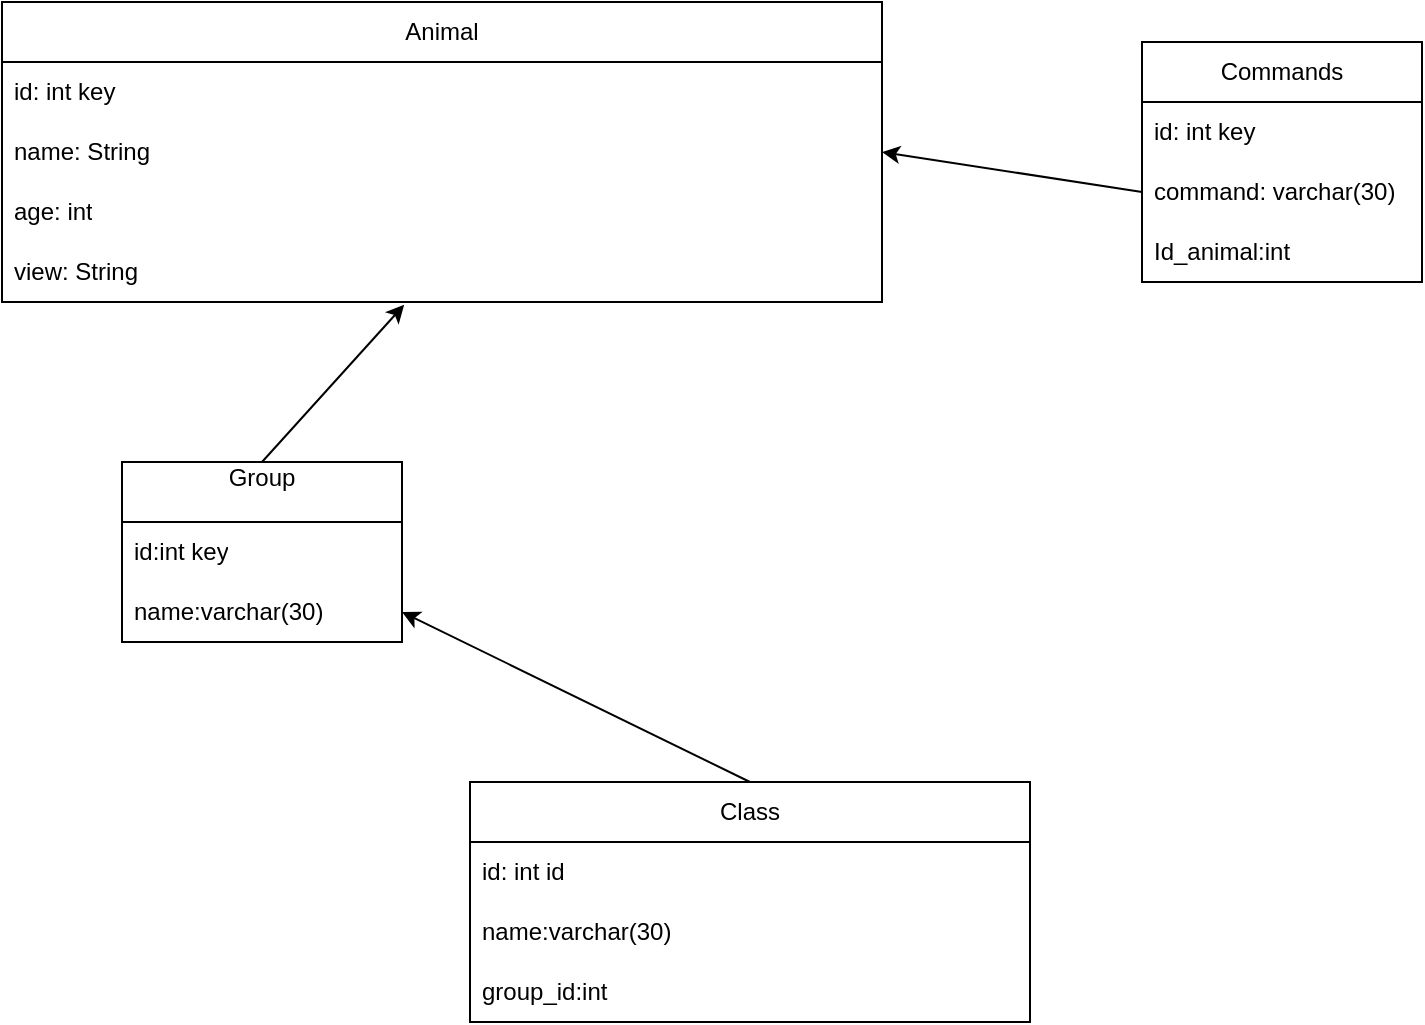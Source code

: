 <mxfile version="24.7.16">
  <diagram name="Страница — 1" id="2_qslBY2tPvM18nzLAwd">
    <mxGraphModel dx="1002" dy="614" grid="1" gridSize="10" guides="1" tooltips="1" connect="1" arrows="1" fold="1" page="1" pageScale="1" pageWidth="827" pageHeight="1169" math="0" shadow="0">
      <root>
        <mxCell id="0" />
        <mxCell id="1" parent="0" />
        <mxCell id="PpccMAspLnC4_Pg0ENqy-1" value="Animal" style="swimlane;fontStyle=0;childLayout=stackLayout;horizontal=1;startSize=30;horizontalStack=0;resizeParent=1;resizeParentMax=0;resizeLast=0;collapsible=1;marginBottom=0;whiteSpace=wrap;html=1;" parent="1" vertex="1">
          <mxGeometry x="40" y="10" width="440" height="150" as="geometry" />
        </mxCell>
        <mxCell id="HUdI_nrYkWrWbqGwcj8R-1" value="id: int key" style="text;strokeColor=none;fillColor=none;align=left;verticalAlign=middle;spacingLeft=4;spacingRight=4;overflow=hidden;points=[[0,0.5],[1,0.5]];portConstraint=eastwest;rotatable=0;whiteSpace=wrap;html=1;" parent="PpccMAspLnC4_Pg0ENqy-1" vertex="1">
          <mxGeometry y="30" width="440" height="30" as="geometry" />
        </mxCell>
        <mxCell id="HUdI_nrYkWrWbqGwcj8R-2" value="name: String" style="text;strokeColor=none;fillColor=none;align=left;verticalAlign=middle;spacingLeft=4;spacingRight=4;overflow=hidden;points=[[0,0.5],[1,0.5]];portConstraint=eastwest;rotatable=0;whiteSpace=wrap;html=1;" parent="PpccMAspLnC4_Pg0ENqy-1" vertex="1">
          <mxGeometry y="60" width="440" height="30" as="geometry" />
        </mxCell>
        <mxCell id="PpccMAspLnC4_Pg0ENqy-3" value="age: int" style="text;strokeColor=none;fillColor=none;align=left;verticalAlign=middle;spacingLeft=4;spacingRight=4;overflow=hidden;points=[[0,0.5],[1,0.5]];portConstraint=eastwest;rotatable=0;whiteSpace=wrap;html=1;" parent="PpccMAspLnC4_Pg0ENqy-1" vertex="1">
          <mxGeometry y="90" width="440" height="30" as="geometry" />
        </mxCell>
        <mxCell id="PpccMAspLnC4_Pg0ENqy-4" value="view: String" style="text;strokeColor=none;fillColor=none;align=left;verticalAlign=middle;spacingLeft=4;spacingRight=4;overflow=hidden;points=[[0,0.5],[1,0.5]];portConstraint=eastwest;rotatable=0;whiteSpace=wrap;html=1;" parent="PpccMAspLnC4_Pg0ENqy-1" vertex="1">
          <mxGeometry y="120" width="440" height="30" as="geometry" />
        </mxCell>
        <mxCell id="GjsW50D16LN58cx6IZ5U-5" value="Commands" style="swimlane;fontStyle=0;childLayout=stackLayout;horizontal=1;startSize=30;horizontalStack=0;resizeParent=1;resizeParentMax=0;resizeLast=0;collapsible=1;marginBottom=0;whiteSpace=wrap;html=1;" parent="1" vertex="1">
          <mxGeometry x="610" y="30" width="140" height="120" as="geometry" />
        </mxCell>
        <mxCell id="GjsW50D16LN58cx6IZ5U-6" value="id: int key" style="text;strokeColor=none;fillColor=none;align=left;verticalAlign=middle;spacingLeft=4;spacingRight=4;overflow=hidden;points=[[0,0.5],[1,0.5]];portConstraint=eastwest;rotatable=0;whiteSpace=wrap;html=1;" parent="GjsW50D16LN58cx6IZ5U-5" vertex="1">
          <mxGeometry y="30" width="140" height="30" as="geometry" />
        </mxCell>
        <mxCell id="GjsW50D16LN58cx6IZ5U-7" value="command: varchar(30)" style="text;strokeColor=none;fillColor=none;align=left;verticalAlign=middle;spacingLeft=4;spacingRight=4;overflow=hidden;points=[[0,0.5],[1,0.5]];portConstraint=eastwest;rotatable=0;whiteSpace=wrap;html=1;" parent="GjsW50D16LN58cx6IZ5U-5" vertex="1">
          <mxGeometry y="60" width="140" height="30" as="geometry" />
        </mxCell>
        <mxCell id="GjsW50D16LN58cx6IZ5U-8" value="Id_animal:int" style="text;strokeColor=none;fillColor=none;align=left;verticalAlign=middle;spacingLeft=4;spacingRight=4;overflow=hidden;points=[[0,0.5],[1,0.5]];portConstraint=eastwest;rotatable=0;whiteSpace=wrap;html=1;" parent="GjsW50D16LN58cx6IZ5U-5" vertex="1">
          <mxGeometry y="90" width="140" height="30" as="geometry" />
        </mxCell>
        <mxCell id="GjsW50D16LN58cx6IZ5U-10" value="&lt;div&gt;Class&lt;/div&gt;" style="swimlane;fontStyle=0;childLayout=stackLayout;horizontal=1;startSize=30;horizontalStack=0;resizeParent=1;resizeParentMax=0;resizeLast=0;collapsible=1;marginBottom=0;whiteSpace=wrap;html=1;" parent="1" vertex="1">
          <mxGeometry x="274" y="400" width="280" height="120" as="geometry" />
        </mxCell>
        <mxCell id="GjsW50D16LN58cx6IZ5U-11" value="id: int id" style="text;strokeColor=none;fillColor=none;align=left;verticalAlign=middle;spacingLeft=4;spacingRight=4;overflow=hidden;points=[[0,0.5],[1,0.5]];portConstraint=eastwest;rotatable=0;whiteSpace=wrap;html=1;" parent="GjsW50D16LN58cx6IZ5U-10" vertex="1">
          <mxGeometry y="30" width="280" height="30" as="geometry" />
        </mxCell>
        <mxCell id="GjsW50D16LN58cx6IZ5U-12" value="name:varchar(30)" style="text;strokeColor=none;fillColor=none;align=left;verticalAlign=middle;spacingLeft=4;spacingRight=4;overflow=hidden;points=[[0,0.5],[1,0.5]];portConstraint=eastwest;rotatable=0;whiteSpace=wrap;html=1;" parent="GjsW50D16LN58cx6IZ5U-10" vertex="1">
          <mxGeometry y="60" width="280" height="30" as="geometry" />
        </mxCell>
        <mxCell id="GjsW50D16LN58cx6IZ5U-13" value="group_id:int" style="text;strokeColor=none;fillColor=none;align=left;verticalAlign=middle;spacingLeft=4;spacingRight=4;overflow=hidden;points=[[0,0.5],[1,0.5]];portConstraint=eastwest;rotatable=0;whiteSpace=wrap;html=1;" parent="GjsW50D16LN58cx6IZ5U-10" vertex="1">
          <mxGeometry y="90" width="280" height="30" as="geometry" />
        </mxCell>
        <mxCell id="GjsW50D16LN58cx6IZ5U-18" value="" style="endArrow=classic;html=1;rounded=0;entryX=1;entryY=0.5;entryDx=0;entryDy=0;exitX=0;exitY=0.5;exitDx=0;exitDy=0;" parent="1" source="GjsW50D16LN58cx6IZ5U-7" target="HUdI_nrYkWrWbqGwcj8R-2" edge="1">
          <mxGeometry width="50" height="50" relative="1" as="geometry">
            <mxPoint x="510" y="110" as="sourcePoint" />
            <mxPoint x="560" y="60" as="targetPoint" />
          </mxGeometry>
        </mxCell>
        <mxCell id="ww1OzPohysRuy4voFi_L-1" value="Group&lt;div&gt;&lt;br&gt;&lt;/div&gt;" style="swimlane;fontStyle=0;childLayout=stackLayout;horizontal=1;startSize=30;horizontalStack=0;resizeParent=1;resizeParentMax=0;resizeLast=0;collapsible=1;marginBottom=0;whiteSpace=wrap;html=1;" vertex="1" parent="1">
          <mxGeometry x="100" y="240" width="140" height="90" as="geometry" />
        </mxCell>
        <mxCell id="ww1OzPohysRuy4voFi_L-2" value="id:int key" style="text;strokeColor=none;fillColor=none;align=left;verticalAlign=middle;spacingLeft=4;spacingRight=4;overflow=hidden;points=[[0,0.5],[1,0.5]];portConstraint=eastwest;rotatable=0;whiteSpace=wrap;html=1;" vertex="1" parent="ww1OzPohysRuy4voFi_L-1">
          <mxGeometry y="30" width="140" height="30" as="geometry" />
        </mxCell>
        <mxCell id="ww1OzPohysRuy4voFi_L-3" value="name:varchar(30)" style="text;strokeColor=none;fillColor=none;align=left;verticalAlign=middle;spacingLeft=4;spacingRight=4;overflow=hidden;points=[[0,0.5],[1,0.5]];portConstraint=eastwest;rotatable=0;whiteSpace=wrap;html=1;" vertex="1" parent="ww1OzPohysRuy4voFi_L-1">
          <mxGeometry y="60" width="140" height="30" as="geometry" />
        </mxCell>
        <mxCell id="ww1OzPohysRuy4voFi_L-5" value="" style="endArrow=classic;html=1;rounded=0;exitX=0.5;exitY=0;exitDx=0;exitDy=0;entryX=0.457;entryY=1.047;entryDx=0;entryDy=0;entryPerimeter=0;" edge="1" parent="1" source="ww1OzPohysRuy4voFi_L-1" target="PpccMAspLnC4_Pg0ENqy-4">
          <mxGeometry width="50" height="50" relative="1" as="geometry">
            <mxPoint x="390" y="340" as="sourcePoint" />
            <mxPoint x="440" y="290" as="targetPoint" />
          </mxGeometry>
        </mxCell>
        <mxCell id="ww1OzPohysRuy4voFi_L-6" value="" style="endArrow=classic;html=1;rounded=0;exitX=0.5;exitY=0;exitDx=0;exitDy=0;entryX=1;entryY=0.5;entryDx=0;entryDy=0;" edge="1" parent="1" source="GjsW50D16LN58cx6IZ5U-10" target="ww1OzPohysRuy4voFi_L-3">
          <mxGeometry width="50" height="50" relative="1" as="geometry">
            <mxPoint x="390" y="340" as="sourcePoint" />
            <mxPoint x="440" y="290" as="targetPoint" />
          </mxGeometry>
        </mxCell>
      </root>
    </mxGraphModel>
  </diagram>
</mxfile>
